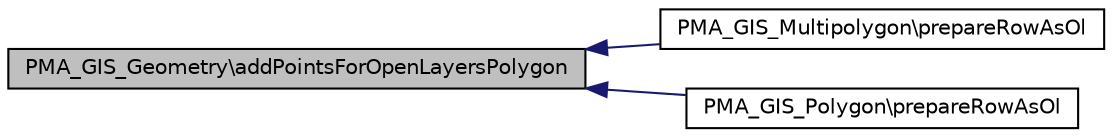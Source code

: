 digraph G
{
  edge [fontname="Helvetica",fontsize="10",labelfontname="Helvetica",labelfontsize="10"];
  node [fontname="Helvetica",fontsize="10",shape=record];
  rankdir="LR";
  Node1 [label="PMA_GIS_Geometry\\addPointsForOpenLayersPolygon",height=0.2,width=0.4,color="black", fillcolor="grey75", style="filled" fontcolor="black"];
  Node1 -> Node2 [dir="back",color="midnightblue",fontsize="10",style="solid",fontname="Helvetica"];
  Node2 [label="PMA_GIS_Multipolygon\\prepareRowAsOl",height=0.2,width=0.4,color="black", fillcolor="white", style="filled",URL="$classPMA__GIS__Multipolygon.html#a4f82d1ed808b126b7bf7f602456af19f",tooltip="Prepares JavaScript related to a row in the GIS dataset to visualize it with OpenLayers."];
  Node1 -> Node3 [dir="back",color="midnightblue",fontsize="10",style="solid",fontname="Helvetica"];
  Node3 [label="PMA_GIS_Polygon\\prepareRowAsOl",height=0.2,width=0.4,color="black", fillcolor="white", style="filled",URL="$classPMA__GIS__Polygon.html#a8f39e8aeef42cbd305eaccaf9058eb0e",tooltip="Prepares JavaScript related to a row in the GIS dataset to visualize it with OpenLayers."];
}
